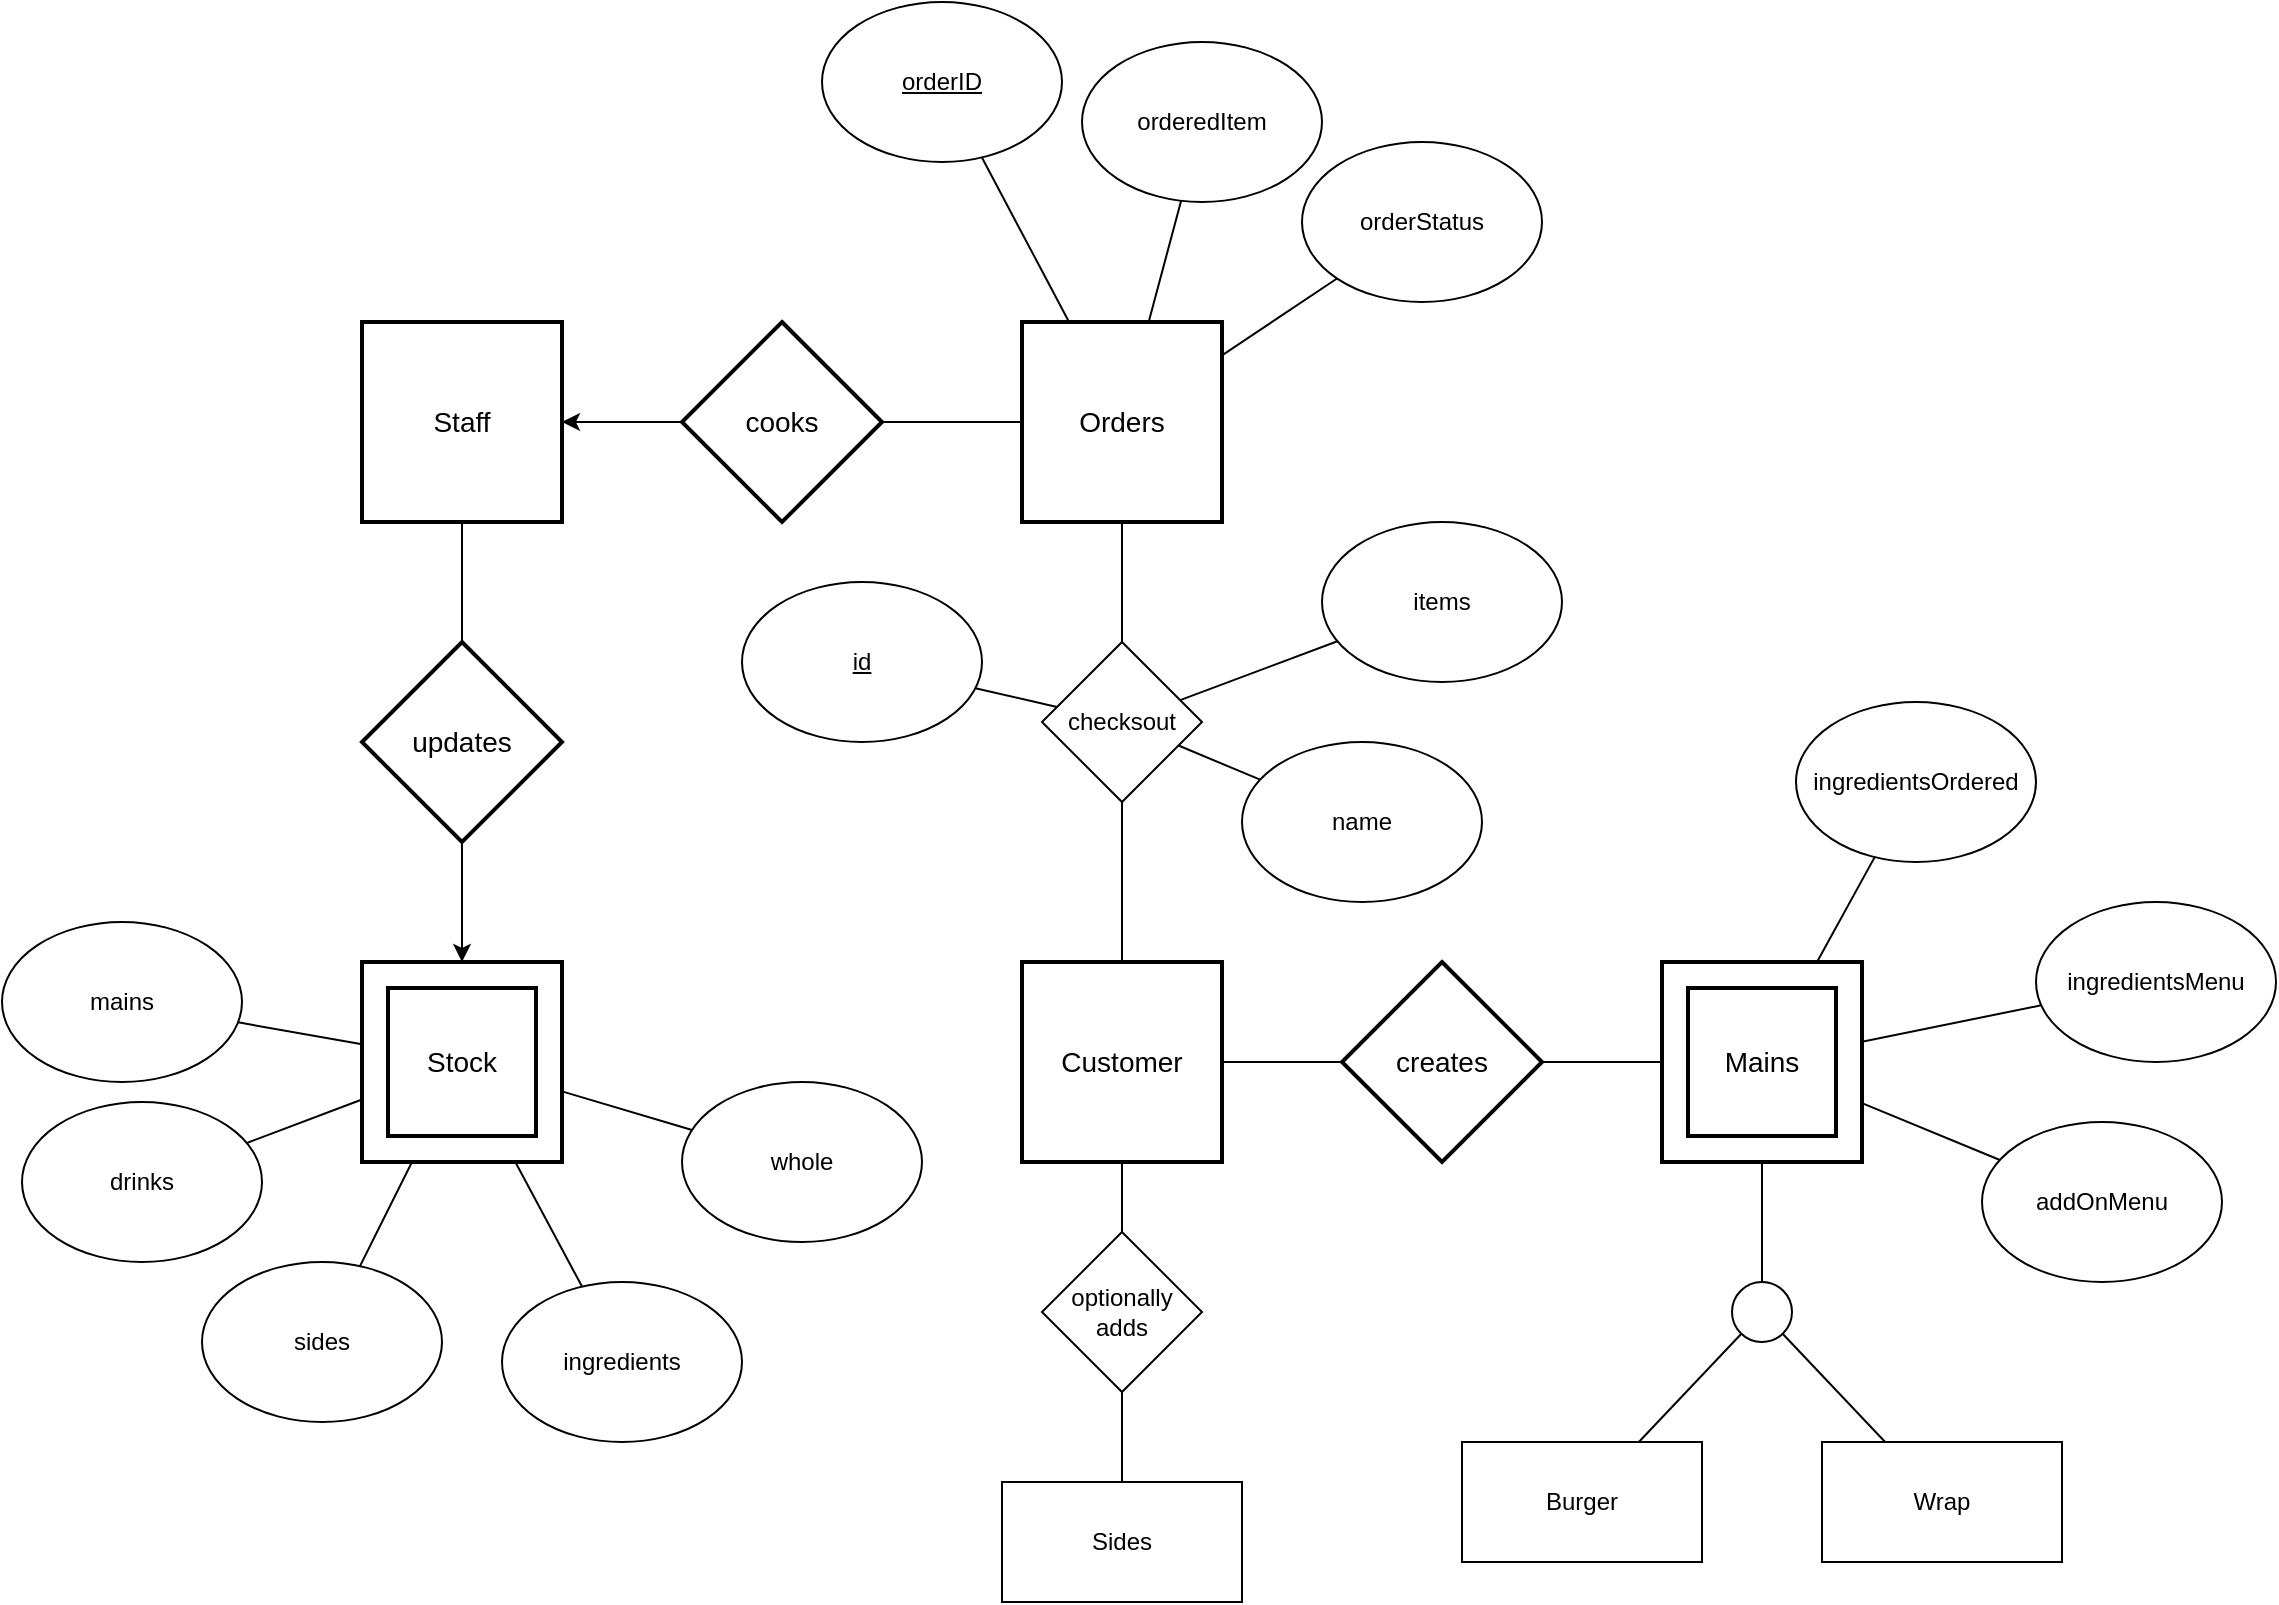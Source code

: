 <mxfile version="10.6.3" type="device"><diagram id="Hc_T5miprPAF43c4OtZf" name="Page-1"><mxGraphModel dx="2818" dy="1036" grid="1" gridSize="10" guides="1" tooltips="1" connect="1" arrows="1" fold="1" page="1" pageScale="1" pageWidth="827" pageHeight="1169" math="0" shadow="0"><root><mxCell id="0"/><mxCell id="1" parent="0"/><mxCell id="8YirzvKrCU0xfidn7Y4m-10" style="edgeStyle=orthogonalEdgeStyle;rounded=0;orthogonalLoop=1;jettySize=auto;html=1;entryX=0;entryY=0.5;entryDx=0;entryDy=0;endArrow=none;endFill=0;" edge="1" parent="1" source="8YirzvKrCU0xfidn7Y4m-1" target="8YirzvKrCU0xfidn7Y4m-2"><mxGeometry relative="1" as="geometry"/></mxCell><mxCell id="8YirzvKrCU0xfidn7Y4m-40" style="edgeStyle=none;rounded=0;orthogonalLoop=1;jettySize=auto;html=1;endArrow=none;endFill=0;strokeColor=#000000;" edge="1" parent="1" source="8YirzvKrCU0xfidn7Y4m-1" target="8YirzvKrCU0xfidn7Y4m-38"><mxGeometry relative="1" as="geometry"/></mxCell><mxCell id="8YirzvKrCU0xfidn7Y4m-48" style="edgeStyle=none;rounded=0;orthogonalLoop=1;jettySize=auto;html=1;endArrow=none;endFill=0;strokeColor=#000000;" edge="1" parent="1" source="8YirzvKrCU0xfidn7Y4m-1" target="8YirzvKrCU0xfidn7Y4m-47"><mxGeometry relative="1" as="geometry"/></mxCell><mxCell id="8YirzvKrCU0xfidn7Y4m-1" value="Customer" style="strokeWidth=2;whiteSpace=wrap;html=1;align=center;fontSize=14;" vertex="1" parent="1"><mxGeometry x="-137" y="560" width="100" height="100" as="geometry"/></mxCell><mxCell id="8YirzvKrCU0xfidn7Y4m-11" style="edgeStyle=orthogonalEdgeStyle;rounded=0;orthogonalLoop=1;jettySize=auto;html=1;entryX=0;entryY=0.5;entryDx=0;entryDy=0;endArrow=none;endFill=0;" edge="1" parent="1" source="8YirzvKrCU0xfidn7Y4m-2" target="8YirzvKrCU0xfidn7Y4m-3"><mxGeometry relative="1" as="geometry"/></mxCell><mxCell id="8YirzvKrCU0xfidn7Y4m-2" value="creates" style="shape=rhombus;strokeWidth=2;fontSize=17;perimeter=rhombusPerimeter;whiteSpace=wrap;html=1;align=center;fontSize=14;" vertex="1" parent="1"><mxGeometry x="23" y="560" width="100" height="100" as="geometry"/></mxCell><mxCell id="8YirzvKrCU0xfidn7Y4m-33" style="edgeStyle=none;rounded=0;orthogonalLoop=1;jettySize=auto;html=1;endArrow=none;endFill=0;strokeColor=#000000;" edge="1" parent="1" source="8YirzvKrCU0xfidn7Y4m-3" target="8YirzvKrCU0xfidn7Y4m-32"><mxGeometry relative="1" as="geometry"/></mxCell><mxCell id="8YirzvKrCU0xfidn7Y4m-59" style="edgeStyle=none;rounded=0;orthogonalLoop=1;jettySize=auto;html=1;endArrow=none;endFill=0;strokeColor=#000000;" edge="1" parent="1" source="8YirzvKrCU0xfidn7Y4m-3" target="8YirzvKrCU0xfidn7Y4m-56"><mxGeometry relative="1" as="geometry"/></mxCell><mxCell id="8YirzvKrCU0xfidn7Y4m-60" style="edgeStyle=none;rounded=0;orthogonalLoop=1;jettySize=auto;html=1;endArrow=none;endFill=0;strokeColor=#000000;" edge="1" parent="1" source="8YirzvKrCU0xfidn7Y4m-3" target="8YirzvKrCU0xfidn7Y4m-57"><mxGeometry relative="1" as="geometry"/></mxCell><mxCell id="8YirzvKrCU0xfidn7Y4m-61" style="edgeStyle=none;rounded=0;orthogonalLoop=1;jettySize=auto;html=1;endArrow=none;endFill=0;strokeColor=#000000;" edge="1" parent="1" source="8YirzvKrCU0xfidn7Y4m-3" target="8YirzvKrCU0xfidn7Y4m-58"><mxGeometry relative="1" as="geometry"/></mxCell><mxCell id="8YirzvKrCU0xfidn7Y4m-3" value="Mains" style="shape=ext;strokeWidth=2;margin=10;double=1;whiteSpace=wrap;html=1;align=center;fontSize=14;fontFamily=Helvetica;fontColor=#000000;strokeColor=#000000;fillColor=#ffffff;" vertex="1" parent="1"><mxGeometry x="183" y="560" width="100" height="100" as="geometry"/></mxCell><mxCell id="8YirzvKrCU0xfidn7Y4m-14" style="edgeStyle=orthogonalEdgeStyle;rounded=0;orthogonalLoop=1;jettySize=auto;html=1;endArrow=none;endFill=0;" edge="1" parent="1" source="8YirzvKrCU0xfidn7Y4m-4" target="8YirzvKrCU0xfidn7Y4m-13"><mxGeometry relative="1" as="geometry"/></mxCell><mxCell id="8YirzvKrCU0xfidn7Y4m-4" value="Staff" style="strokeWidth=2;whiteSpace=wrap;html=1;align=center;fontSize=14;" vertex="1" parent="1"><mxGeometry x="-467" y="240" width="100" height="100" as="geometry"/></mxCell><mxCell id="8YirzvKrCU0xfidn7Y4m-8" style="edgeStyle=orthogonalEdgeStyle;rounded=0;orthogonalLoop=1;jettySize=auto;html=1;endArrow=none;endFill=0;" edge="1" parent="1" source="8YirzvKrCU0xfidn7Y4m-5" target="8YirzvKrCU0xfidn7Y4m-6"><mxGeometry relative="1" as="geometry"/></mxCell><mxCell id="8YirzvKrCU0xfidn7Y4m-9" style="edgeStyle=orthogonalEdgeStyle;rounded=0;orthogonalLoop=1;jettySize=auto;html=1;" edge="1" parent="1" source="8YirzvKrCU0xfidn7Y4m-5" target="8YirzvKrCU0xfidn7Y4m-4"><mxGeometry relative="1" as="geometry"/></mxCell><mxCell id="8YirzvKrCU0xfidn7Y4m-5" value="cooks" style="shape=rhombus;strokeWidth=2;fontSize=17;perimeter=rhombusPerimeter;whiteSpace=wrap;html=1;align=center;fontSize=14;" vertex="1" parent="1"><mxGeometry x="-307" y="240" width="100" height="100" as="geometry"/></mxCell><mxCell id="8YirzvKrCU0xfidn7Y4m-6" value="Orders" style="strokeWidth=2;whiteSpace=wrap;html=1;align=center;fontSize=14;" vertex="1" parent="1"><mxGeometry x="-137" y="240" width="100" height="100" as="geometry"/></mxCell><mxCell id="8YirzvKrCU0xfidn7Y4m-12" value="Stock" style="shape=ext;strokeWidth=2;margin=10;double=1;whiteSpace=wrap;html=1;align=center;fontSize=14;fontFamily=Helvetica;fontColor=#000000;strokeColor=#000000;fillColor=#ffffff;" vertex="1" parent="1"><mxGeometry x="-467" y="560" width="100" height="100" as="geometry"/></mxCell><mxCell id="8YirzvKrCU0xfidn7Y4m-15" style="edgeStyle=orthogonalEdgeStyle;rounded=0;orthogonalLoop=1;jettySize=auto;html=1;endArrow=classic;endFill=1;" edge="1" parent="1" source="8YirzvKrCU0xfidn7Y4m-13" target="8YirzvKrCU0xfidn7Y4m-12"><mxGeometry relative="1" as="geometry"/></mxCell><mxCell id="8YirzvKrCU0xfidn7Y4m-13" value="updates" style="shape=rhombus;strokeWidth=2;fontSize=17;perimeter=rhombusPerimeter;whiteSpace=wrap;html=1;align=center;fontSize=14;" vertex="1" parent="1"><mxGeometry x="-467" y="400" width="100" height="100" as="geometry"/></mxCell><mxCell id="8YirzvKrCU0xfidn7Y4m-19" style="rounded=0;orthogonalLoop=1;jettySize=auto;html=1;endArrow=none;endFill=0;strokeColor=#000000;" edge="1" parent="1" source="8YirzvKrCU0xfidn7Y4m-16" target="8YirzvKrCU0xfidn7Y4m-6"><mxGeometry relative="1" as="geometry"/></mxCell><mxCell id="8YirzvKrCU0xfidn7Y4m-16" value="&lt;u&gt;orderID&lt;/u&gt;" style="ellipse;whiteSpace=wrap;html=1;" vertex="1" parent="1"><mxGeometry x="-237" y="80" width="120" height="80" as="geometry"/></mxCell><mxCell id="8YirzvKrCU0xfidn7Y4m-20" style="edgeStyle=none;rounded=0;orthogonalLoop=1;jettySize=auto;html=1;endArrow=none;endFill=0;strokeColor=#000000;" edge="1" parent="1" source="8YirzvKrCU0xfidn7Y4m-17" target="8YirzvKrCU0xfidn7Y4m-6"><mxGeometry relative="1" as="geometry"/></mxCell><mxCell id="8YirzvKrCU0xfidn7Y4m-17" value="orderedItem" style="ellipse;whiteSpace=wrap;html=1;" vertex="1" parent="1"><mxGeometry x="-107" y="100" width="120" height="80" as="geometry"/></mxCell><mxCell id="8YirzvKrCU0xfidn7Y4m-21" style="edgeStyle=none;rounded=0;orthogonalLoop=1;jettySize=auto;html=1;endArrow=none;endFill=0;strokeColor=#000000;" edge="1" parent="1" source="8YirzvKrCU0xfidn7Y4m-18" target="8YirzvKrCU0xfidn7Y4m-6"><mxGeometry relative="1" as="geometry"/></mxCell><mxCell id="8YirzvKrCU0xfidn7Y4m-18" value="orderStatus" style="ellipse;whiteSpace=wrap;html=1;" vertex="1" parent="1"><mxGeometry x="3" y="150" width="120" height="80" as="geometry"/></mxCell><mxCell id="8YirzvKrCU0xfidn7Y4m-28" style="edgeStyle=none;rounded=0;orthogonalLoop=1;jettySize=auto;html=1;endArrow=none;endFill=0;strokeColor=#000000;" edge="1" parent="1" source="8YirzvKrCU0xfidn7Y4m-22" target="8YirzvKrCU0xfidn7Y4m-12"><mxGeometry relative="1" as="geometry"/></mxCell><mxCell id="8YirzvKrCU0xfidn7Y4m-22" value="drinks" style="ellipse;whiteSpace=wrap;html=1;" vertex="1" parent="1"><mxGeometry x="-637" y="630" width="120" height="80" as="geometry"/></mxCell><mxCell id="8YirzvKrCU0xfidn7Y4m-29" style="edgeStyle=none;rounded=0;orthogonalLoop=1;jettySize=auto;html=1;endArrow=none;endFill=0;strokeColor=#000000;" edge="1" parent="1" source="8YirzvKrCU0xfidn7Y4m-23" target="8YirzvKrCU0xfidn7Y4m-12"><mxGeometry relative="1" as="geometry"/></mxCell><mxCell id="8YirzvKrCU0xfidn7Y4m-23" value="sides" style="ellipse;whiteSpace=wrap;html=1;" vertex="1" parent="1"><mxGeometry x="-547" y="710" width="120" height="80" as="geometry"/></mxCell><mxCell id="8YirzvKrCU0xfidn7Y4m-30" style="edgeStyle=none;rounded=0;orthogonalLoop=1;jettySize=auto;html=1;endArrow=none;endFill=0;strokeColor=#000000;" edge="1" parent="1" source="8YirzvKrCU0xfidn7Y4m-24" target="8YirzvKrCU0xfidn7Y4m-12"><mxGeometry relative="1" as="geometry"/></mxCell><mxCell id="8YirzvKrCU0xfidn7Y4m-24" value="ingredients" style="ellipse;whiteSpace=wrap;html=1;" vertex="1" parent="1"><mxGeometry x="-397" y="720" width="120" height="80" as="geometry"/></mxCell><mxCell id="8YirzvKrCU0xfidn7Y4m-31" style="edgeStyle=none;rounded=0;orthogonalLoop=1;jettySize=auto;html=1;endArrow=none;endFill=0;strokeColor=#000000;" edge="1" parent="1" source="8YirzvKrCU0xfidn7Y4m-25" target="8YirzvKrCU0xfidn7Y4m-12"><mxGeometry relative="1" as="geometry"/></mxCell><mxCell id="8YirzvKrCU0xfidn7Y4m-25" value="whole" style="ellipse;whiteSpace=wrap;html=1;" vertex="1" parent="1"><mxGeometry x="-307" y="620" width="120" height="80" as="geometry"/></mxCell><mxCell id="8YirzvKrCU0xfidn7Y4m-27" style="edgeStyle=none;rounded=0;orthogonalLoop=1;jettySize=auto;html=1;endArrow=none;endFill=0;strokeColor=#000000;" edge="1" parent="1" source="8YirzvKrCU0xfidn7Y4m-26" target="8YirzvKrCU0xfidn7Y4m-12"><mxGeometry relative="1" as="geometry"/></mxCell><mxCell id="8YirzvKrCU0xfidn7Y4m-26" value="mains" style="ellipse;whiteSpace=wrap;html=1;" vertex="1" parent="1"><mxGeometry x="-647" y="540" width="120" height="80" as="geometry"/></mxCell><mxCell id="8YirzvKrCU0xfidn7Y4m-36" style="edgeStyle=none;rounded=0;orthogonalLoop=1;jettySize=auto;html=1;endArrow=none;endFill=0;strokeColor=#000000;" edge="1" parent="1" source="8YirzvKrCU0xfidn7Y4m-32" target="8YirzvKrCU0xfidn7Y4m-34"><mxGeometry relative="1" as="geometry"/></mxCell><mxCell id="8YirzvKrCU0xfidn7Y4m-37" style="edgeStyle=none;rounded=0;orthogonalLoop=1;jettySize=auto;html=1;endArrow=none;endFill=0;strokeColor=#000000;" edge="1" parent="1" source="8YirzvKrCU0xfidn7Y4m-32" target="8YirzvKrCU0xfidn7Y4m-35"><mxGeometry relative="1" as="geometry"/></mxCell><mxCell id="8YirzvKrCU0xfidn7Y4m-32" value="" style="ellipse;whiteSpace=wrap;html=1;aspect=fixed;" vertex="1" parent="1"><mxGeometry x="218" y="720" width="30" height="30" as="geometry"/></mxCell><mxCell id="8YirzvKrCU0xfidn7Y4m-34" value="Burger" style="rounded=0;whiteSpace=wrap;html=1;" vertex="1" parent="1"><mxGeometry x="83" y="800" width="120" height="60" as="geometry"/></mxCell><mxCell id="8YirzvKrCU0xfidn7Y4m-35" value="Wrap&lt;br&gt;" style="rounded=0;whiteSpace=wrap;html=1;" vertex="1" parent="1"><mxGeometry x="263" y="800" width="120" height="60" as="geometry"/></mxCell><mxCell id="8YirzvKrCU0xfidn7Y4m-41" style="edgeStyle=none;rounded=0;orthogonalLoop=1;jettySize=auto;html=1;endArrow=none;endFill=0;strokeColor=#000000;" edge="1" parent="1" source="8YirzvKrCU0xfidn7Y4m-38" target="8YirzvKrCU0xfidn7Y4m-39"><mxGeometry relative="1" as="geometry"/></mxCell><mxCell id="8YirzvKrCU0xfidn7Y4m-38" value="optionally adds" style="rhombus;whiteSpace=wrap;html=1;" vertex="1" parent="1"><mxGeometry x="-127" y="695" width="80" height="80" as="geometry"/></mxCell><mxCell id="8YirzvKrCU0xfidn7Y4m-39" value="Sides" style="rounded=0;whiteSpace=wrap;html=1;" vertex="1" parent="1"><mxGeometry x="-147" y="820" width="120" height="60" as="geometry"/></mxCell><mxCell id="8YirzvKrCU0xfidn7Y4m-49" style="edgeStyle=none;rounded=0;orthogonalLoop=1;jettySize=auto;html=1;endArrow=none;endFill=0;strokeColor=#000000;" edge="1" parent="1" source="8YirzvKrCU0xfidn7Y4m-47" target="8YirzvKrCU0xfidn7Y4m-6"><mxGeometry relative="1" as="geometry"/></mxCell><mxCell id="8YirzvKrCU0xfidn7Y4m-47" value="checksout" style="rhombus;whiteSpace=wrap;html=1;" vertex="1" parent="1"><mxGeometry x="-127" y="400" width="80" height="80" as="geometry"/></mxCell><mxCell id="8YirzvKrCU0xfidn7Y4m-54" style="edgeStyle=none;rounded=0;orthogonalLoop=1;jettySize=auto;html=1;endArrow=none;endFill=0;strokeColor=#000000;" edge="1" parent="1" source="8YirzvKrCU0xfidn7Y4m-50" target="8YirzvKrCU0xfidn7Y4m-47"><mxGeometry relative="1" as="geometry"/></mxCell><mxCell id="8YirzvKrCU0xfidn7Y4m-50" value="items" style="ellipse;whiteSpace=wrap;html=1;" vertex="1" parent="1"><mxGeometry x="13" y="340" width="120" height="80" as="geometry"/></mxCell><mxCell id="8YirzvKrCU0xfidn7Y4m-55" style="edgeStyle=none;rounded=0;orthogonalLoop=1;jettySize=auto;html=1;endArrow=none;endFill=0;strokeColor=#000000;" edge="1" parent="1" source="8YirzvKrCU0xfidn7Y4m-51" target="8YirzvKrCU0xfidn7Y4m-47"><mxGeometry relative="1" as="geometry"/></mxCell><mxCell id="8YirzvKrCU0xfidn7Y4m-51" value="&lt;u&gt;id&lt;/u&gt;" style="ellipse;whiteSpace=wrap;html=1;" vertex="1" parent="1"><mxGeometry x="-277" y="370" width="120" height="80" as="geometry"/></mxCell><mxCell id="8YirzvKrCU0xfidn7Y4m-53" style="edgeStyle=none;rounded=0;orthogonalLoop=1;jettySize=auto;html=1;endArrow=none;endFill=0;strokeColor=#000000;" edge="1" parent="1" source="8YirzvKrCU0xfidn7Y4m-52" target="8YirzvKrCU0xfidn7Y4m-47"><mxGeometry relative="1" as="geometry"/></mxCell><mxCell id="8YirzvKrCU0xfidn7Y4m-52" value="name" style="ellipse;whiteSpace=wrap;html=1;" vertex="1" parent="1"><mxGeometry x="-27" y="450" width="120" height="80" as="geometry"/></mxCell><mxCell id="8YirzvKrCU0xfidn7Y4m-56" value="ingredientsOrdered" style="ellipse;whiteSpace=wrap;html=1;" vertex="1" parent="1"><mxGeometry x="250" y="430" width="120" height="80" as="geometry"/></mxCell><mxCell id="8YirzvKrCU0xfidn7Y4m-57" value="ingredientsMenu" style="ellipse;whiteSpace=wrap;html=1;" vertex="1" parent="1"><mxGeometry x="370" y="530" width="120" height="80" as="geometry"/></mxCell><mxCell id="8YirzvKrCU0xfidn7Y4m-58" value="addOnMenu" style="ellipse;whiteSpace=wrap;html=1;" vertex="1" parent="1"><mxGeometry x="343" y="640" width="120" height="80" as="geometry"/></mxCell></root></mxGraphModel></diagram></mxfile>